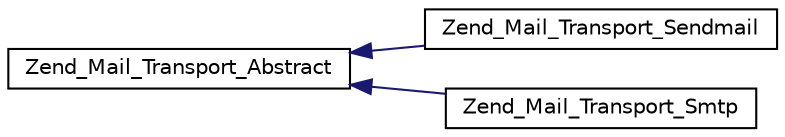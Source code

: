 digraph G
{
  edge [fontname="Helvetica",fontsize="10",labelfontname="Helvetica",labelfontsize="10"];
  node [fontname="Helvetica",fontsize="10",shape=record];
  rankdir="LR";
  Node1 [label="Zend_Mail_Transport_Abstract",height=0.2,width=0.4,color="black", fillcolor="white", style="filled",URL="$class_zend___mail___transport___abstract.html"];
  Node1 -> Node2 [dir="back",color="midnightblue",fontsize="10",style="solid",fontname="Helvetica"];
  Node2 [label="Zend_Mail_Transport_Sendmail",height=0.2,width=0.4,color="black", fillcolor="white", style="filled",URL="$class_zend___mail___transport___sendmail.html"];
  Node1 -> Node3 [dir="back",color="midnightblue",fontsize="10",style="solid",fontname="Helvetica"];
  Node3 [label="Zend_Mail_Transport_Smtp",height=0.2,width=0.4,color="black", fillcolor="white", style="filled",URL="$class_zend___mail___transport___smtp.html"];
}
